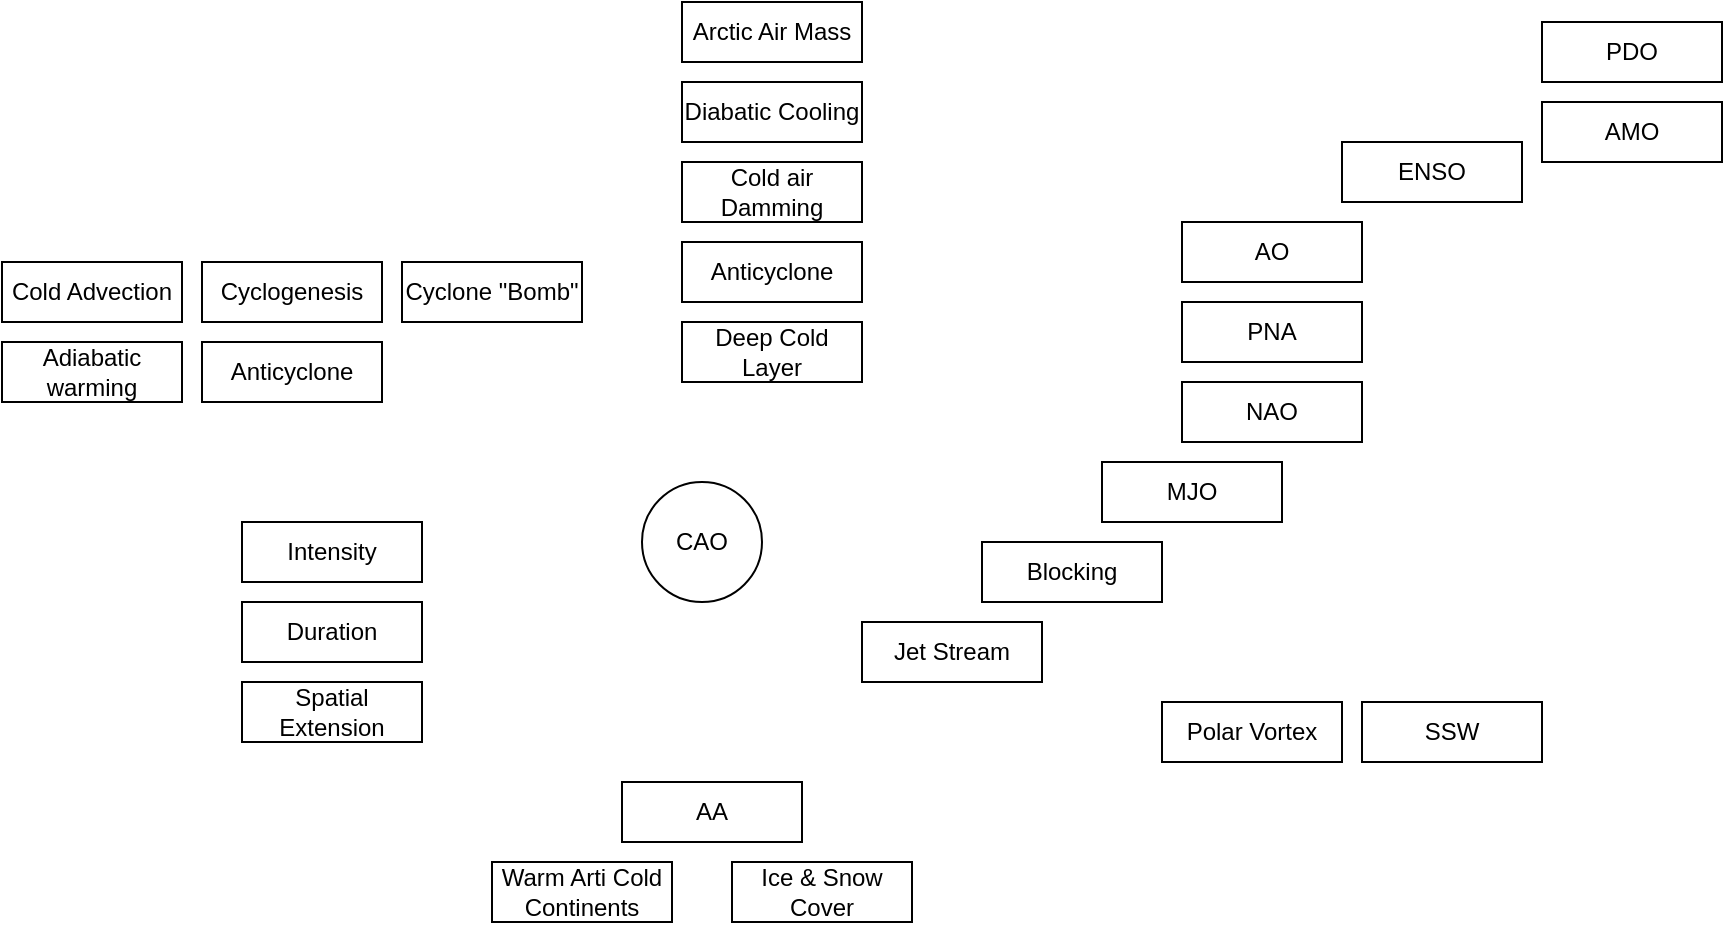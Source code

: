 <mxfile version="24.7.13">
  <diagram name="Page-1" id="WkQHQSfR3UGzcdIJU_Ku">
    <mxGraphModel dx="1386" dy="783" grid="1" gridSize="10" guides="1" tooltips="1" connect="1" arrows="1" fold="1" page="1" pageScale="1" pageWidth="850" pageHeight="1100" math="0" shadow="0">
      <root>
        <mxCell id="0" />
        <mxCell id="1" parent="0" />
        <mxCell id="NFCg2wp4Cs7eFLvAv7eK-1" value="CAO" style="ellipse;whiteSpace=wrap;html=1;aspect=fixed;" parent="1" vertex="1">
          <mxGeometry x="350" y="250" width="60" height="60" as="geometry" />
        </mxCell>
        <mxCell id="NFCg2wp4Cs7eFLvAv7eK-2" value="Cold Advection" style="rounded=0;whiteSpace=wrap;html=1;" parent="1" vertex="1">
          <mxGeometry x="30" y="140" width="90" height="30" as="geometry" />
        </mxCell>
        <mxCell id="NFCg2wp4Cs7eFLvAv7eK-3" value="Adiabatic warming" style="rounded=0;whiteSpace=wrap;html=1;" parent="1" vertex="1">
          <mxGeometry x="30" y="180" width="90" height="30" as="geometry" />
        </mxCell>
        <mxCell id="NFCg2wp4Cs7eFLvAv7eK-4" value="Cyclogenesis" style="rounded=0;whiteSpace=wrap;html=1;" parent="1" vertex="1">
          <mxGeometry x="130" y="140" width="90" height="30" as="geometry" />
        </mxCell>
        <mxCell id="NFCg2wp4Cs7eFLvAv7eK-5" value="Anticyclone" style="rounded=0;whiteSpace=wrap;html=1;" parent="1" vertex="1">
          <mxGeometry x="130" y="180" width="90" height="30" as="geometry" />
        </mxCell>
        <mxCell id="NFCg2wp4Cs7eFLvAv7eK-7" value="Arctic Air Mass" style="rounded=0;whiteSpace=wrap;html=1;" parent="1" vertex="1">
          <mxGeometry x="370" y="10" width="90" height="30" as="geometry" />
        </mxCell>
        <mxCell id="NFCg2wp4Cs7eFLvAv7eK-8" value="Diabatic Cooling" style="rounded=0;whiteSpace=wrap;html=1;" parent="1" vertex="1">
          <mxGeometry x="370" y="50" width="90" height="30" as="geometry" />
        </mxCell>
        <mxCell id="NFCg2wp4Cs7eFLvAv7eK-9" value="Anticyclone" style="rounded=0;whiteSpace=wrap;html=1;" parent="1" vertex="1">
          <mxGeometry x="370" y="130" width="90" height="30" as="geometry" />
        </mxCell>
        <mxCell id="NFCg2wp4Cs7eFLvAv7eK-10" value="Cold air Damming" style="rounded=0;whiteSpace=wrap;html=1;" parent="1" vertex="1">
          <mxGeometry x="370" y="90" width="90" height="30" as="geometry" />
        </mxCell>
        <mxCell id="NFCg2wp4Cs7eFLvAv7eK-11" value="Cyclone &quot;Bomb&quot;" style="rounded=0;whiteSpace=wrap;html=1;" parent="1" vertex="1">
          <mxGeometry x="230" y="140" width="90" height="30" as="geometry" />
        </mxCell>
        <mxCell id="NFCg2wp4Cs7eFLvAv7eK-12" value="MJO" style="rounded=0;whiteSpace=wrap;html=1;" parent="1" vertex="1">
          <mxGeometry x="580" y="240" width="90" height="30" as="geometry" />
        </mxCell>
        <mxCell id="NFCg2wp4Cs7eFLvAv7eK-13" value="Blocking" style="rounded=0;whiteSpace=wrap;html=1;" parent="1" vertex="1">
          <mxGeometry x="520" y="280" width="90" height="30" as="geometry" />
        </mxCell>
        <mxCell id="NFCg2wp4Cs7eFLvAv7eK-14" value="Jet Stream" style="rounded=0;whiteSpace=wrap;html=1;" parent="1" vertex="1">
          <mxGeometry x="460" y="320" width="90" height="30" as="geometry" />
        </mxCell>
        <mxCell id="NFCg2wp4Cs7eFLvAv7eK-15" value="NAO" style="rounded=0;whiteSpace=wrap;html=1;" parent="1" vertex="1">
          <mxGeometry x="620" y="200" width="90" height="30" as="geometry" />
        </mxCell>
        <mxCell id="NFCg2wp4Cs7eFLvAv7eK-16" value="PNA" style="rounded=0;whiteSpace=wrap;html=1;" parent="1" vertex="1">
          <mxGeometry x="620" y="160" width="90" height="30" as="geometry" />
        </mxCell>
        <mxCell id="NFCg2wp4Cs7eFLvAv7eK-17" value="AO" style="rounded=0;whiteSpace=wrap;html=1;" parent="1" vertex="1">
          <mxGeometry x="620" y="120" width="90" height="30" as="geometry" />
        </mxCell>
        <mxCell id="NFCg2wp4Cs7eFLvAv7eK-18" value="ENSO" style="rounded=0;whiteSpace=wrap;html=1;" parent="1" vertex="1">
          <mxGeometry x="700" y="80" width="90" height="30" as="geometry" />
        </mxCell>
        <mxCell id="NFCg2wp4Cs7eFLvAv7eK-19" value="AA" style="rounded=0;whiteSpace=wrap;html=1;" parent="1" vertex="1">
          <mxGeometry x="340" y="400" width="90" height="30" as="geometry" />
        </mxCell>
        <mxCell id="NFCg2wp4Cs7eFLvAv7eK-20" value="Polar Vortex" style="rounded=0;whiteSpace=wrap;html=1;" parent="1" vertex="1">
          <mxGeometry x="610" y="360" width="90" height="30" as="geometry" />
        </mxCell>
        <mxCell id="NFCg2wp4Cs7eFLvAv7eK-21" value="SSW" style="rounded=0;whiteSpace=wrap;html=1;" parent="1" vertex="1">
          <mxGeometry x="710" y="360" width="90" height="30" as="geometry" />
        </mxCell>
        <mxCell id="NFCg2wp4Cs7eFLvAv7eK-23" value="PDO" style="rounded=0;whiteSpace=wrap;html=1;" parent="1" vertex="1">
          <mxGeometry x="800" y="20" width="90" height="30" as="geometry" />
        </mxCell>
        <mxCell id="NFCg2wp4Cs7eFLvAv7eK-24" value="AMO" style="rounded=0;whiteSpace=wrap;html=1;" parent="1" vertex="1">
          <mxGeometry x="800" y="60" width="90" height="30" as="geometry" />
        </mxCell>
        <mxCell id="NFCg2wp4Cs7eFLvAv7eK-25" value="Ice &amp;amp; Snow Cover" style="rounded=0;whiteSpace=wrap;html=1;" parent="1" vertex="1">
          <mxGeometry x="395" y="440" width="90" height="30" as="geometry" />
        </mxCell>
        <mxCell id="NFCg2wp4Cs7eFLvAv7eK-26" value="Warm Arti Cold Continents" style="rounded=0;whiteSpace=wrap;html=1;" parent="1" vertex="1">
          <mxGeometry x="275" y="440" width="90" height="30" as="geometry" />
        </mxCell>
        <mxCell id="NFCg2wp4Cs7eFLvAv7eK-27" value="Intensity" style="rounded=0;whiteSpace=wrap;html=1;" parent="1" vertex="1">
          <mxGeometry x="150" y="270" width="90" height="30" as="geometry" />
        </mxCell>
        <mxCell id="NFCg2wp4Cs7eFLvAv7eK-28" value="Duration" style="rounded=0;whiteSpace=wrap;html=1;" parent="1" vertex="1">
          <mxGeometry x="150" y="310" width="90" height="30" as="geometry" />
        </mxCell>
        <mxCell id="NFCg2wp4Cs7eFLvAv7eK-29" value="Spatial Extension" style="rounded=0;whiteSpace=wrap;html=1;" parent="1" vertex="1">
          <mxGeometry x="150" y="350" width="90" height="30" as="geometry" />
        </mxCell>
        <mxCell id="PDT_9rkGRGusT-bPPKww-1" value="Deep Cold Layer" style="rounded=0;whiteSpace=wrap;html=1;" vertex="1" parent="1">
          <mxGeometry x="370" y="170" width="90" height="30" as="geometry" />
        </mxCell>
      </root>
    </mxGraphModel>
  </diagram>
</mxfile>
